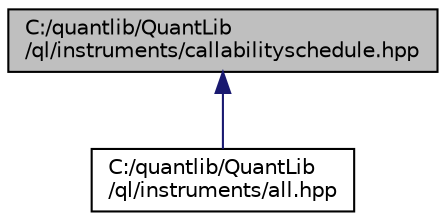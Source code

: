 digraph "C:/quantlib/QuantLib/ql/instruments/callabilityschedule.hpp"
{
  edge [fontname="Helvetica",fontsize="10",labelfontname="Helvetica",labelfontsize="10"];
  node [fontname="Helvetica",fontsize="10",shape=record];
  Node1 [label="C:/quantlib/QuantLib\l/ql/instruments/callabilityschedule.hpp",height=0.2,width=0.4,color="black", fillcolor="grey75", style="filled", fontcolor="black"];
  Node1 -> Node2 [dir="back",color="midnightblue",fontsize="10",style="solid"];
  Node2 [label="C:/quantlib/QuantLib\l/ql/instruments/all.hpp",height=0.2,width=0.4,color="black", fillcolor="white", style="filled",URL="$all_8hpp_source.html"];
}
